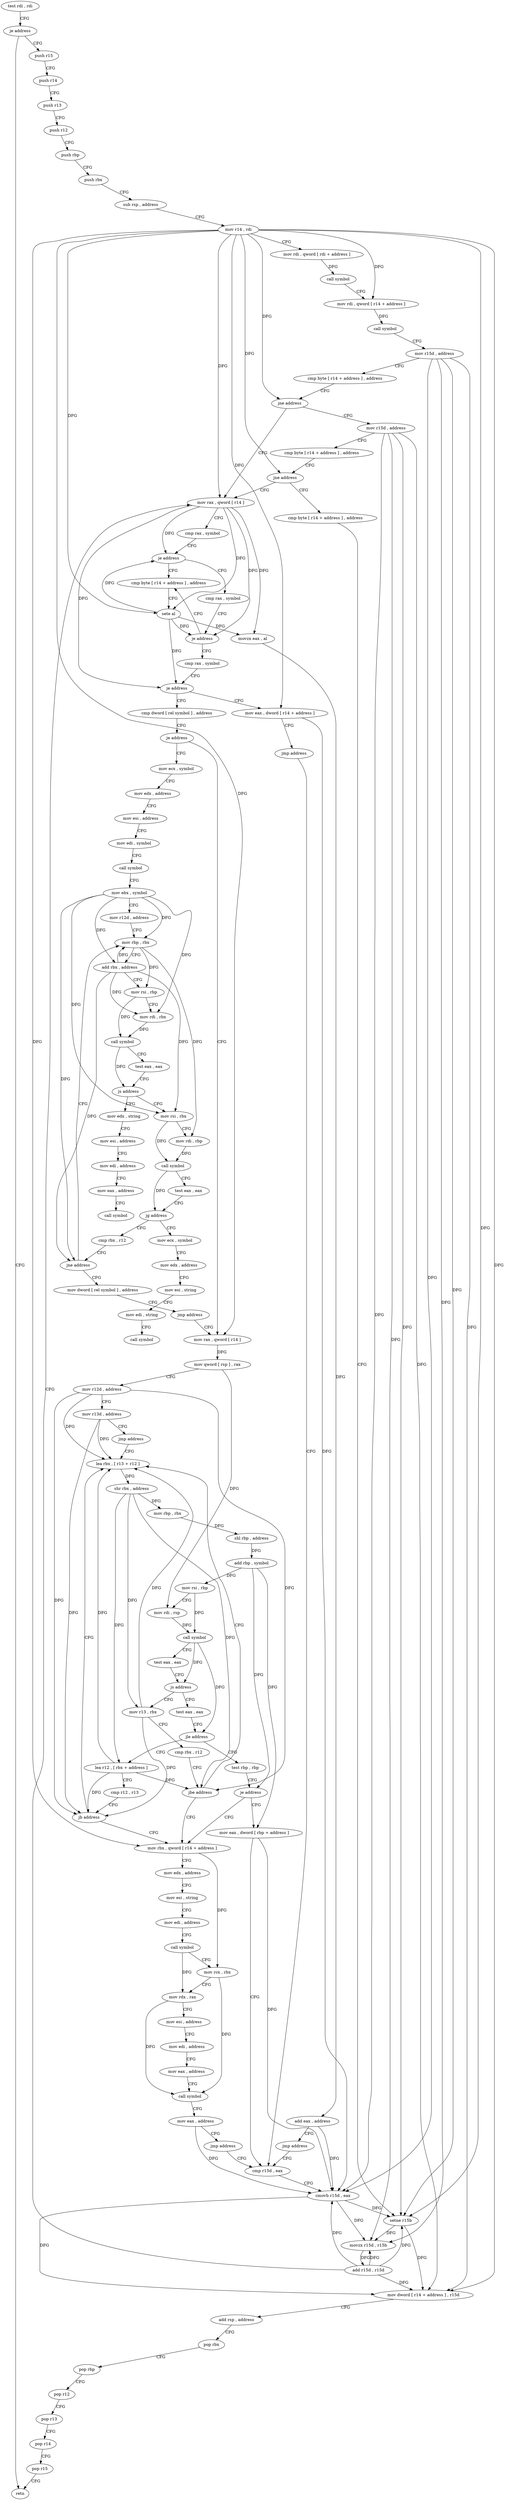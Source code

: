 digraph "func" {
"4221166" [label = "test rdi , rdi" ]
"4221169" [label = "je address" ]
"4221616" [label = "retn" ]
"4221175" [label = "push r15" ]
"4221177" [label = "push r14" ]
"4221179" [label = "push r13" ]
"4221181" [label = "push r12" ]
"4221183" [label = "push rbp" ]
"4221184" [label = "push rbx" ]
"4221185" [label = "sub rsp , address" ]
"4221189" [label = "mov r14 , rdi" ]
"4221192" [label = "mov rdi , qword [ rdi + address ]" ]
"4221199" [label = "call symbol" ]
"4221204" [label = "mov rdi , qword [ r14 + address ]" ]
"4221211" [label = "call symbol" ]
"4221216" [label = "mov r15d , address" ]
"4221222" [label = "cmp byte [ r14 + address ] , address" ]
"4221227" [label = "jne address" ]
"4221258" [label = "mov rax , qword [ r14 ]" ]
"4221229" [label = "mov r15d , address" ]
"4221261" [label = "cmp rax , symbol" ]
"4221267" [label = "je address" ]
"4221318" [label = "cmp byte [ r14 + address ] , address" ]
"4221269" [label = "cmp rax , symbol" ]
"4221235" [label = "cmp byte [ r14 + address ] , address" ]
"4221240" [label = "jne address" ]
"4221242" [label = "cmp byte [ r14 + address ] , address" ]
"4221323" [label = "sete al" ]
"4221326" [label = "movzx eax , al" ]
"4221329" [label = "add eax , address" ]
"4221332" [label = "jmp address" ]
"4221591" [label = "cmp r15d , eax" ]
"4221275" [label = "je address" ]
"4221277" [label = "cmp rax , symbol" ]
"4221247" [label = "setne r15b" ]
"4221251" [label = "movzx r15d , r15b" ]
"4221255" [label = "add r15d , r15d" ]
"4221594" [label = "cmovb r15d , eax" ]
"4221598" [label = "mov dword [ r14 + address ] , r15d" ]
"4221602" [label = "add rsp , address" ]
"4221606" [label = "pop rbx" ]
"4221607" [label = "pop rbp" ]
"4221608" [label = "pop r12" ]
"4221610" [label = "pop r13" ]
"4221612" [label = "pop r14" ]
"4221614" [label = "pop r15" ]
"4221283" [label = "je address" ]
"4221337" [label = "mov eax , dword [ r14 + address ]" ]
"4221285" [label = "cmp dword [ rel symbol ] , address" ]
"4221341" [label = "jmp address" ]
"4221292" [label = "je address" ]
"4221346" [label = "mov ecx , symbol" ]
"4221294" [label = "mov rax , qword [ r14 ]" ]
"4221351" [label = "mov edx , address" ]
"4221356" [label = "mov esi , address" ]
"4221361" [label = "mov edi , symbol" ]
"4221366" [label = "call symbol" ]
"4221371" [label = "mov ebx , symbol" ]
"4221376" [label = "mov r12d , address" ]
"4221382" [label = "mov rbp , rbx" ]
"4221297" [label = "mov qword [ rsp ] , rax" ]
"4221301" [label = "mov r12d , address" ]
"4221307" [label = "mov r13d , address" ]
"4221313" [label = "jmp address" ]
"4221476" [label = "lea rbx , [ r13 + r12 ]" ]
"4221618" [label = "mov edx , string" ]
"4221623" [label = "mov esi , address" ]
"4221628" [label = "mov edi , address" ]
"4221633" [label = "mov eax , address" ]
"4221638" [label = "call symbol" ]
"4221408" [label = "mov rsi , rbx" ]
"4221411" [label = "mov rdi , rbp" ]
"4221414" [label = "call symbol" ]
"4221419" [label = "test eax , eax" ]
"4221421" [label = "jg address" ]
"4221443" [label = "mov ecx , symbol" ]
"4221423" [label = "cmp rbx , r12" ]
"4221481" [label = "shr rbx , address" ]
"4221484" [label = "mov rbp , rbx" ]
"4221487" [label = "shl rbp , address" ]
"4221491" [label = "add rbp , symbol" ]
"4221498" [label = "mov rsi , rbp" ]
"4221501" [label = "mov rdi , rsp" ]
"4221504" [label = "call symbol" ]
"4221509" [label = "test eax , eax" ]
"4221511" [label = "js address" ]
"4221468" [label = "mov r13 , rbx" ]
"4221513" [label = "test eax , eax" ]
"4221448" [label = "mov edx , address" ]
"4221453" [label = "mov esi , string" ]
"4221458" [label = "mov edi , string" ]
"4221463" [label = "call symbol" ]
"4221426" [label = "jne address" ]
"4221428" [label = "mov dword [ rel symbol ] , address" ]
"4221471" [label = "cmp rbx , r12" ]
"4221474" [label = "jbe address" ]
"4221526" [label = "mov rbx , qword [ r14 + address ]" ]
"4221515" [label = "jle address" ]
"4221583" [label = "test rbp , rbp" ]
"4221517" [label = "lea r12 , [ rbx + address ]" ]
"4221385" [label = "add rbx , address" ]
"4221389" [label = "mov rsi , rbp" ]
"4221392" [label = "mov rdi , rbx" ]
"4221395" [label = "call symbol" ]
"4221400" [label = "test eax , eax" ]
"4221402" [label = "js address" ]
"4221438" [label = "jmp address" ]
"4221530" [label = "mov edx , address" ]
"4221535" [label = "mov esi , string" ]
"4221540" [label = "mov edi , address" ]
"4221545" [label = "call symbol" ]
"4221550" [label = "mov rcx , rbx" ]
"4221553" [label = "mov rdx , rax" ]
"4221556" [label = "mov esi , address" ]
"4221561" [label = "mov edi , address" ]
"4221566" [label = "mov eax , address" ]
"4221571" [label = "call symbol" ]
"4221576" [label = "mov eax , address" ]
"4221581" [label = "jmp address" ]
"4221586" [label = "je address" ]
"4221588" [label = "mov eax , dword [ rbp + address ]" ]
"4221521" [label = "cmp r12 , r13" ]
"4221524" [label = "jb address" ]
"4221166" -> "4221169" [ label = "CFG" ]
"4221169" -> "4221616" [ label = "CFG" ]
"4221169" -> "4221175" [ label = "CFG" ]
"4221175" -> "4221177" [ label = "CFG" ]
"4221177" -> "4221179" [ label = "CFG" ]
"4221179" -> "4221181" [ label = "CFG" ]
"4221181" -> "4221183" [ label = "CFG" ]
"4221183" -> "4221184" [ label = "CFG" ]
"4221184" -> "4221185" [ label = "CFG" ]
"4221185" -> "4221189" [ label = "CFG" ]
"4221189" -> "4221192" [ label = "CFG" ]
"4221189" -> "4221204" [ label = "DFG" ]
"4221189" -> "4221227" [ label = "DFG" ]
"4221189" -> "4221258" [ label = "DFG" ]
"4221189" -> "4221240" [ label = "DFG" ]
"4221189" -> "4221323" [ label = "DFG" ]
"4221189" -> "4221247" [ label = "DFG" ]
"4221189" -> "4221598" [ label = "DFG" ]
"4221189" -> "4221337" [ label = "DFG" ]
"4221189" -> "4221294" [ label = "DFG" ]
"4221189" -> "4221526" [ label = "DFG" ]
"4221192" -> "4221199" [ label = "DFG" ]
"4221199" -> "4221204" [ label = "CFG" ]
"4221204" -> "4221211" [ label = "DFG" ]
"4221211" -> "4221216" [ label = "CFG" ]
"4221216" -> "4221222" [ label = "CFG" ]
"4221216" -> "4221247" [ label = "DFG" ]
"4221216" -> "4221251" [ label = "DFG" ]
"4221216" -> "4221594" [ label = "DFG" ]
"4221216" -> "4221598" [ label = "DFG" ]
"4221222" -> "4221227" [ label = "CFG" ]
"4221227" -> "4221258" [ label = "CFG" ]
"4221227" -> "4221229" [ label = "CFG" ]
"4221258" -> "4221261" [ label = "CFG" ]
"4221258" -> "4221267" [ label = "DFG" ]
"4221258" -> "4221323" [ label = "DFG" ]
"4221258" -> "4221326" [ label = "DFG" ]
"4221258" -> "4221275" [ label = "DFG" ]
"4221258" -> "4221283" [ label = "DFG" ]
"4221229" -> "4221235" [ label = "CFG" ]
"4221229" -> "4221247" [ label = "DFG" ]
"4221229" -> "4221251" [ label = "DFG" ]
"4221229" -> "4221594" [ label = "DFG" ]
"4221229" -> "4221598" [ label = "DFG" ]
"4221261" -> "4221267" [ label = "CFG" ]
"4221267" -> "4221318" [ label = "CFG" ]
"4221267" -> "4221269" [ label = "CFG" ]
"4221318" -> "4221323" [ label = "CFG" ]
"4221269" -> "4221275" [ label = "CFG" ]
"4221235" -> "4221240" [ label = "CFG" ]
"4221240" -> "4221258" [ label = "CFG" ]
"4221240" -> "4221242" [ label = "CFG" ]
"4221242" -> "4221247" [ label = "CFG" ]
"4221323" -> "4221326" [ label = "DFG" ]
"4221323" -> "4221267" [ label = "DFG" ]
"4221323" -> "4221275" [ label = "DFG" ]
"4221323" -> "4221283" [ label = "DFG" ]
"4221326" -> "4221329" [ label = "DFG" ]
"4221329" -> "4221332" [ label = "CFG" ]
"4221329" -> "4221594" [ label = "DFG" ]
"4221332" -> "4221591" [ label = "CFG" ]
"4221591" -> "4221594" [ label = "CFG" ]
"4221275" -> "4221318" [ label = "CFG" ]
"4221275" -> "4221277" [ label = "CFG" ]
"4221277" -> "4221283" [ label = "CFG" ]
"4221247" -> "4221251" [ label = "DFG" ]
"4221247" -> "4221598" [ label = "DFG" ]
"4221251" -> "4221255" [ label = "DFG" ]
"4221255" -> "4221258" [ label = "CFG" ]
"4221255" -> "4221251" [ label = "DFG" ]
"4221255" -> "4221247" [ label = "DFG" ]
"4221255" -> "4221594" [ label = "DFG" ]
"4221255" -> "4221598" [ label = "DFG" ]
"4221594" -> "4221598" [ label = "DFG" ]
"4221594" -> "4221251" [ label = "DFG" ]
"4221594" -> "4221247" [ label = "DFG" ]
"4221598" -> "4221602" [ label = "CFG" ]
"4221602" -> "4221606" [ label = "CFG" ]
"4221606" -> "4221607" [ label = "CFG" ]
"4221607" -> "4221608" [ label = "CFG" ]
"4221608" -> "4221610" [ label = "CFG" ]
"4221610" -> "4221612" [ label = "CFG" ]
"4221612" -> "4221614" [ label = "CFG" ]
"4221614" -> "4221616" [ label = "CFG" ]
"4221283" -> "4221337" [ label = "CFG" ]
"4221283" -> "4221285" [ label = "CFG" ]
"4221337" -> "4221341" [ label = "CFG" ]
"4221337" -> "4221594" [ label = "DFG" ]
"4221285" -> "4221292" [ label = "CFG" ]
"4221341" -> "4221591" [ label = "CFG" ]
"4221292" -> "4221346" [ label = "CFG" ]
"4221292" -> "4221294" [ label = "CFG" ]
"4221346" -> "4221351" [ label = "CFG" ]
"4221294" -> "4221297" [ label = "DFG" ]
"4221351" -> "4221356" [ label = "CFG" ]
"4221356" -> "4221361" [ label = "CFG" ]
"4221361" -> "4221366" [ label = "CFG" ]
"4221366" -> "4221371" [ label = "CFG" ]
"4221371" -> "4221376" [ label = "CFG" ]
"4221371" -> "4221382" [ label = "DFG" ]
"4221371" -> "4221385" [ label = "DFG" ]
"4221371" -> "4221392" [ label = "DFG" ]
"4221371" -> "4221408" [ label = "DFG" ]
"4221371" -> "4221426" [ label = "DFG" ]
"4221376" -> "4221382" [ label = "CFG" ]
"4221382" -> "4221385" [ label = "CFG" ]
"4221382" -> "4221389" [ label = "DFG" ]
"4221382" -> "4221411" [ label = "DFG" ]
"4221297" -> "4221301" [ label = "CFG" ]
"4221297" -> "4221501" [ label = "DFG" ]
"4221301" -> "4221307" [ label = "CFG" ]
"4221301" -> "4221476" [ label = "DFG" ]
"4221301" -> "4221474" [ label = "DFG" ]
"4221301" -> "4221524" [ label = "DFG" ]
"4221307" -> "4221313" [ label = "CFG" ]
"4221307" -> "4221476" [ label = "DFG" ]
"4221307" -> "4221524" [ label = "DFG" ]
"4221313" -> "4221476" [ label = "CFG" ]
"4221476" -> "4221481" [ label = "DFG" ]
"4221618" -> "4221623" [ label = "CFG" ]
"4221623" -> "4221628" [ label = "CFG" ]
"4221628" -> "4221633" [ label = "CFG" ]
"4221633" -> "4221638" [ label = "CFG" ]
"4221408" -> "4221411" [ label = "CFG" ]
"4221408" -> "4221414" [ label = "DFG" ]
"4221411" -> "4221414" [ label = "DFG" ]
"4221414" -> "4221419" [ label = "CFG" ]
"4221414" -> "4221421" [ label = "DFG" ]
"4221419" -> "4221421" [ label = "CFG" ]
"4221421" -> "4221443" [ label = "CFG" ]
"4221421" -> "4221423" [ label = "CFG" ]
"4221443" -> "4221448" [ label = "CFG" ]
"4221423" -> "4221426" [ label = "CFG" ]
"4221481" -> "4221484" [ label = "DFG" ]
"4221481" -> "4221468" [ label = "DFG" ]
"4221481" -> "4221474" [ label = "DFG" ]
"4221481" -> "4221517" [ label = "DFG" ]
"4221484" -> "4221487" [ label = "DFG" ]
"4221487" -> "4221491" [ label = "DFG" ]
"4221491" -> "4221498" [ label = "DFG" ]
"4221491" -> "4221586" [ label = "DFG" ]
"4221491" -> "4221588" [ label = "DFG" ]
"4221498" -> "4221501" [ label = "CFG" ]
"4221498" -> "4221504" [ label = "DFG" ]
"4221501" -> "4221504" [ label = "DFG" ]
"4221504" -> "4221509" [ label = "CFG" ]
"4221504" -> "4221511" [ label = "DFG" ]
"4221504" -> "4221515" [ label = "DFG" ]
"4221509" -> "4221511" [ label = "CFG" ]
"4221511" -> "4221468" [ label = "CFG" ]
"4221511" -> "4221513" [ label = "CFG" ]
"4221468" -> "4221471" [ label = "CFG" ]
"4221468" -> "4221476" [ label = "DFG" ]
"4221468" -> "4221524" [ label = "DFG" ]
"4221513" -> "4221515" [ label = "CFG" ]
"4221448" -> "4221453" [ label = "CFG" ]
"4221453" -> "4221458" [ label = "CFG" ]
"4221458" -> "4221463" [ label = "CFG" ]
"4221426" -> "4221382" [ label = "CFG" ]
"4221426" -> "4221428" [ label = "CFG" ]
"4221428" -> "4221438" [ label = "CFG" ]
"4221471" -> "4221474" [ label = "CFG" ]
"4221474" -> "4221526" [ label = "CFG" ]
"4221474" -> "4221476" [ label = "CFG" ]
"4221526" -> "4221530" [ label = "CFG" ]
"4221526" -> "4221550" [ label = "DFG" ]
"4221515" -> "4221583" [ label = "CFG" ]
"4221515" -> "4221517" [ label = "CFG" ]
"4221583" -> "4221586" [ label = "CFG" ]
"4221517" -> "4221521" [ label = "CFG" ]
"4221517" -> "4221476" [ label = "DFG" ]
"4221517" -> "4221474" [ label = "DFG" ]
"4221517" -> "4221524" [ label = "DFG" ]
"4221385" -> "4221389" [ label = "CFG" ]
"4221385" -> "4221382" [ label = "DFG" ]
"4221385" -> "4221392" [ label = "DFG" ]
"4221385" -> "4221408" [ label = "DFG" ]
"4221385" -> "4221426" [ label = "DFG" ]
"4221389" -> "4221392" [ label = "CFG" ]
"4221389" -> "4221395" [ label = "DFG" ]
"4221392" -> "4221395" [ label = "DFG" ]
"4221395" -> "4221400" [ label = "CFG" ]
"4221395" -> "4221402" [ label = "DFG" ]
"4221400" -> "4221402" [ label = "CFG" ]
"4221402" -> "4221618" [ label = "CFG" ]
"4221402" -> "4221408" [ label = "CFG" ]
"4221438" -> "4221294" [ label = "CFG" ]
"4221530" -> "4221535" [ label = "CFG" ]
"4221535" -> "4221540" [ label = "CFG" ]
"4221540" -> "4221545" [ label = "CFG" ]
"4221545" -> "4221550" [ label = "CFG" ]
"4221545" -> "4221553" [ label = "DFG" ]
"4221550" -> "4221553" [ label = "CFG" ]
"4221550" -> "4221571" [ label = "DFG" ]
"4221553" -> "4221556" [ label = "CFG" ]
"4221553" -> "4221571" [ label = "DFG" ]
"4221556" -> "4221561" [ label = "CFG" ]
"4221561" -> "4221566" [ label = "CFG" ]
"4221566" -> "4221571" [ label = "CFG" ]
"4221571" -> "4221576" [ label = "CFG" ]
"4221576" -> "4221581" [ label = "CFG" ]
"4221576" -> "4221594" [ label = "DFG" ]
"4221581" -> "4221591" [ label = "CFG" ]
"4221586" -> "4221526" [ label = "CFG" ]
"4221586" -> "4221588" [ label = "CFG" ]
"4221588" -> "4221591" [ label = "CFG" ]
"4221588" -> "4221594" [ label = "DFG" ]
"4221521" -> "4221524" [ label = "CFG" ]
"4221524" -> "4221476" [ label = "CFG" ]
"4221524" -> "4221526" [ label = "CFG" ]
}
